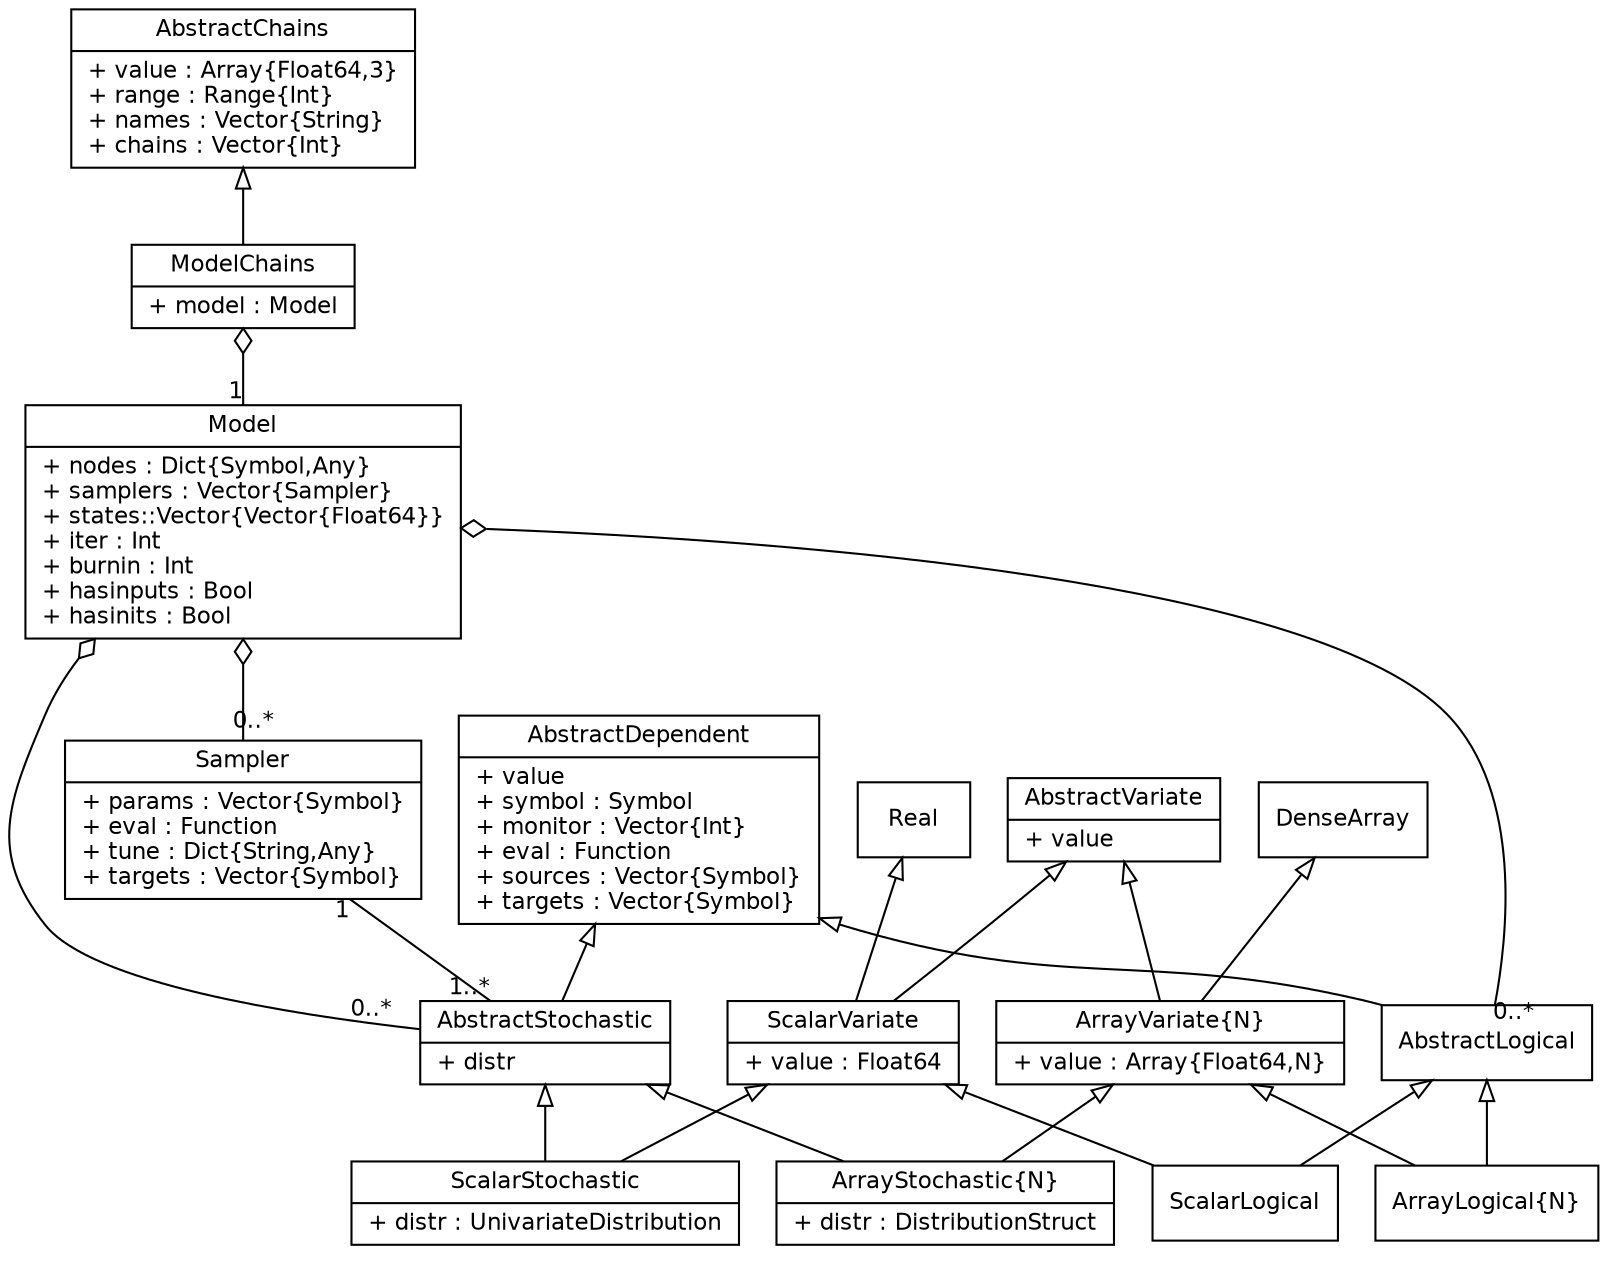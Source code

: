 graph MCMC {
    fontname = "Helvetica"
    fontsize = 11
    splines = true
    overlap = false

    node [fontname = "Helvetica", fontsize = 11, shape = record]

    edge [fontname = "Helvetica", fontsize = 11, dir = both, arrowtail = none, arrowhead = none]

    Real [label = "{Real}", pos="315,610"]

    DenseArray [label = "{DenseArray}", pos="324,570"]

    AbstractDependent [label = "{AbstractDependent|+ value\l+ symbol : Symbol\l+ monitor : Vector\{Int\}\l+ eval : Function\l+ sources : Vector\{Symbol\}\l+ targets : Vector\{Symbol\}\l}", pos="275,425"]

    AbstractLogical [label = "{AbstractLogical}", pos="75,425"]

    AbstractStochastic [label = "{AbstractStochastic|+ distr\l}", pos="495,425"]

    AbstractVariate [label = "{AbstractVariate|+ value\l}", pos="230,590"]

    ArrayLogical [label = "{ArrayLogical\{N\}}", pos="125,515"]

    ArrayStochastic [label = "{ArrayStochastic\{N\}|+ distr : DistributionStruct\l}", pos="425,515"]

    ArrayVariate [label = "{ArrayVariate\{N\}|+ value : Array\{Float64,N\}\l}", pos="275,515"]

    ScalarLogical [label = "{ScalarLogical}", pos="25,515"]

    ScalarStochastic [label = "{ScalarStochastic|+ distr : UnivariateDistribution\l}", pos="575,515"]

    ScalarVariate [label = "{ScalarVariate|+ value : Float64\l}", pos="275,665"]

    Model [label = "{Model|+ nodes : Dict\{Symbol,Any\}\l+ samplers : Vector\{Sampler\}\l+ states::Vector\{Vector\{Float64\}\}\l+ iter : Int\l+ burnin : Int\l+ hasinputs : Bool\l+ hasinits : Bool\l}", pos="275,305"]

    Sampler [label = "{Sampler|+ params : Vector\{Symbol\}\l+ eval : Function\l+ tune : Dict\{String,Any\}\l+ targets : Vector\{Symbol\}\l}", pos="495,305"]

    AbstractChains  [label = "{AbstractChains|+ value : Array\{Float64,3\}\l+ range : Range\{Int\}\l+ names : Vector\{String\}\l+ chains : Vector\{Int\}\l}", pos="75,340"]

    ModelChains [label = "{ModelChains|+ model : Model\l}", pos="75,260"]

    Real -- ScalarVariate [arrowtail = empty]
    DenseArray -- ArrayVariate [arrowtail = empty]

    AbstractChains -- ModelChains [arrowtail = empty]
    AbstractDependent -- AbstractLogical [arrowtail = empty]
    AbstractDependent -- AbstractStochastic [arrowtail = empty]
    AbstractLogical -- ArrayLogical [arrowtail = empty]
    AbstractLogical -- ScalarLogical [arrowtail = empty]
    AbstractStochastic -- ArrayStochastic [arrowtail = empty]
    AbstractStochastic -- ScalarStochastic [arrowtail = empty]
    AbstractVariate -- ArrayVariate [arrowtail = empty]
    AbstractVariate -- ScalarVariate [arrowtail = empty]
    ArrayVariate -- ArrayLogical [arrowtail = empty]
    ArrayVariate -- ArrayStochastic [arrowtail = empty]
    ScalarVariate -- ScalarLogical [arrowtail = empty]
    ScalarVariate -- ScalarStochastic [arrowtail = empty]

    Sampler -- AbstractStochastic [taillabel = "1", headlabel = "1..*"]
    Model -- Sampler [arrowtail = odiamond, headlabel = "0..*", labeldistance = 1.0, labelangle = -30]
    Model -- AbstractLogical [arrowtail = odiamond, headlabel = "0..*", labeldistance = 1.0, labelangle = -105]
    Model -- AbstractStochastic [arrowtail = odiamond, headlabel = "0..*", labeldistance = 2.5, labelangle = -15]
    ModelChains -- Model [arrowtail = odiamond, headlabel = "1"]

}
